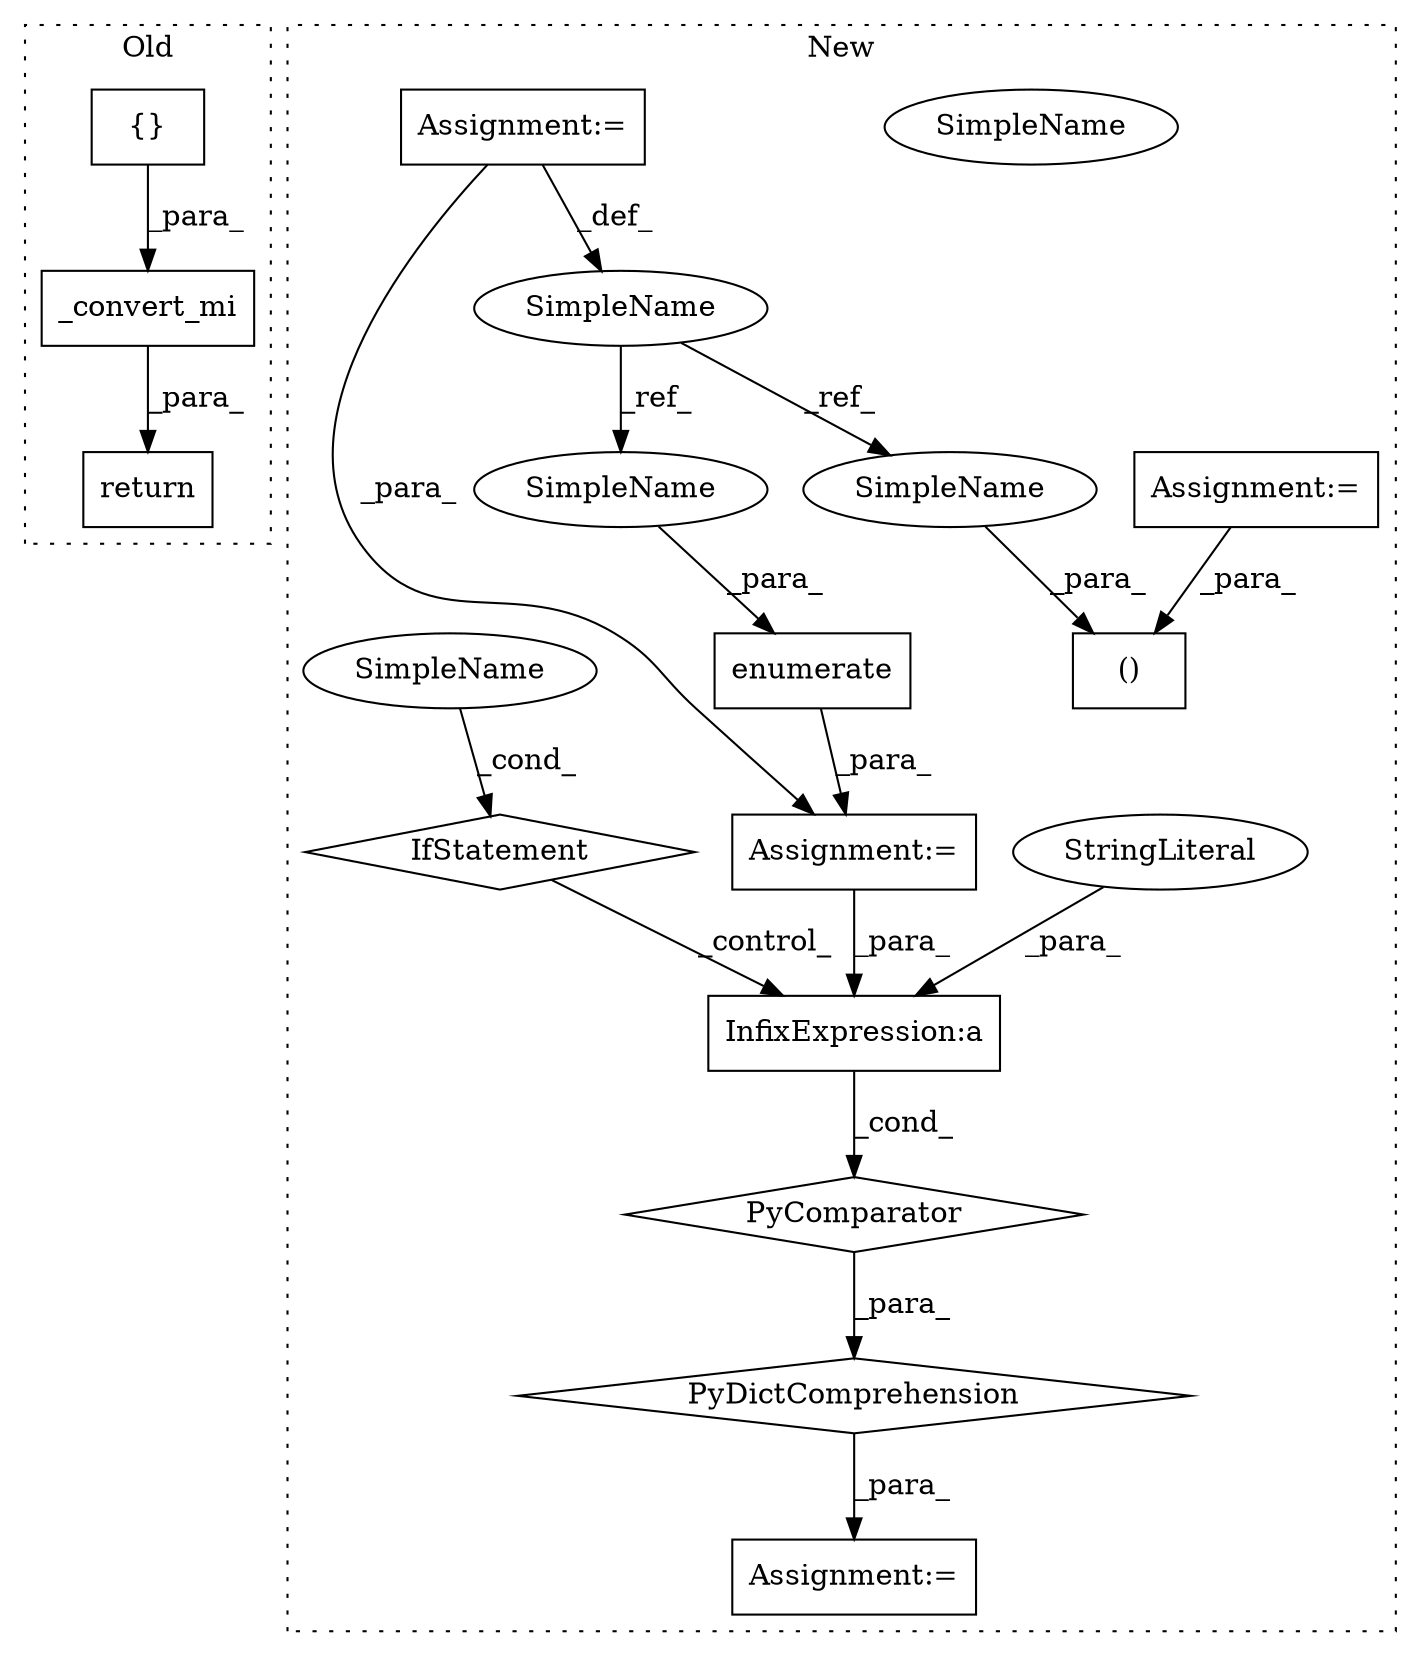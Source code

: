 digraph G {
subgraph cluster0 {
1 [label="_convert_mi" a="32" s="6607,6647" l="12,1" shape="box"];
11 [label="return" a="41" s="6600" l="7" shape="box"];
12 [label="{}" a="4" s="6227" l="2" shape="box"];
label = "Old";
style="dotted";
}
subgraph cluster1 {
2 [label="IfStatement" a="25" s="7744" l="33" shape="diamond"];
3 [label="InfixExpression:a" a="27" s="7653" l="3" shape="box"];
4 [label="SimpleName" a="42" s="7772" l="5" shape="ellipse"];
5 [label="StringLiteral" a="45" s="7645" l="8" shape="ellipse"];
6 [label="PyDictComprehension" a="110" s="7644" l="141" shape="diamond"];
7 [label="PyComparator" a="113" s="7744" l="33" shape="diamond"];
8 [label="enumerate" a="32" s="7753,7767" l="10,1" shape="box"];
9 [label="Assignment:=" a="7" s="7744" l="33" shape="box"];
10 [label="Assignment:=" a="7" s="7630" l="14" shape="box"];
13 [label="SimpleName" a="42" s="6864" l="4" shape="ellipse"];
14 [label="()" a="106" s="7531" l="19" shape="box"];
15 [label="Assignment:=" a="7" s="6742" l="2" shape="box"];
16 [label="Assignment:=" a="7" s="6864" l="4" shape="box"];
17 [label="SimpleName" a="42" s="7531" l="4" shape="ellipse"];
18 [label="SimpleName" a="42" s="7763" l="4" shape="ellipse"];
19 [label="SimpleName" a="42" s="7772" l="5" shape="ellipse"];
label = "New";
style="dotted";
}
1 -> 11 [label="_para_"];
2 -> 3 [label="_control_"];
3 -> 7 [label="_cond_"];
5 -> 3 [label="_para_"];
6 -> 10 [label="_para_"];
7 -> 6 [label="_para_"];
8 -> 9 [label="_para_"];
9 -> 3 [label="_para_"];
12 -> 1 [label="_para_"];
13 -> 18 [label="_ref_"];
13 -> 17 [label="_ref_"];
15 -> 14 [label="_para_"];
16 -> 9 [label="_para_"];
16 -> 13 [label="_def_"];
17 -> 14 [label="_para_"];
18 -> 8 [label="_para_"];
19 -> 2 [label="_cond_"];
}